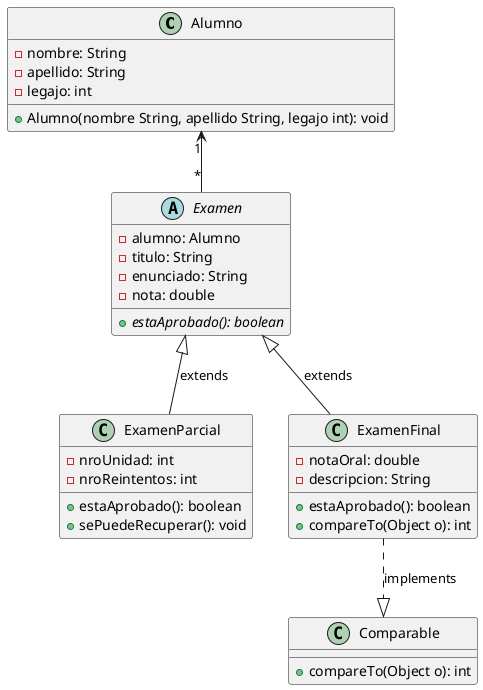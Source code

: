 @startuml
class Alumno {
    - nombre: String
    - apellido: String
    - legajo: int
    + Alumno(nombre String, apellido String, legajo int): void
}

abstract Examen {
    - alumno: Alumno
    - titulo: String
    - enunciado: String
    - nota: double
    + {abstract} estaAprobado(): boolean
}

class ExamenParcial {
    - nroUnidad: int
    - nroReintentos: int
    + estaAprobado(): boolean
    + sePuedeRecuperar(): void
}

class ExamenFinal {
    - notaOral: double
    - descripcion: String
    + estaAprobado(): boolean
    + compareTo(Object o): int
}

class Comparable {
    + compareTo(Object o): int
}

Examen "*" -up-> "1" Alumno
ExamenParcial -up-|> Examen: extends
ExamenFinal -up-|> Examen: extends
ExamenFinal .down.|> Comparable: implements


@enduml